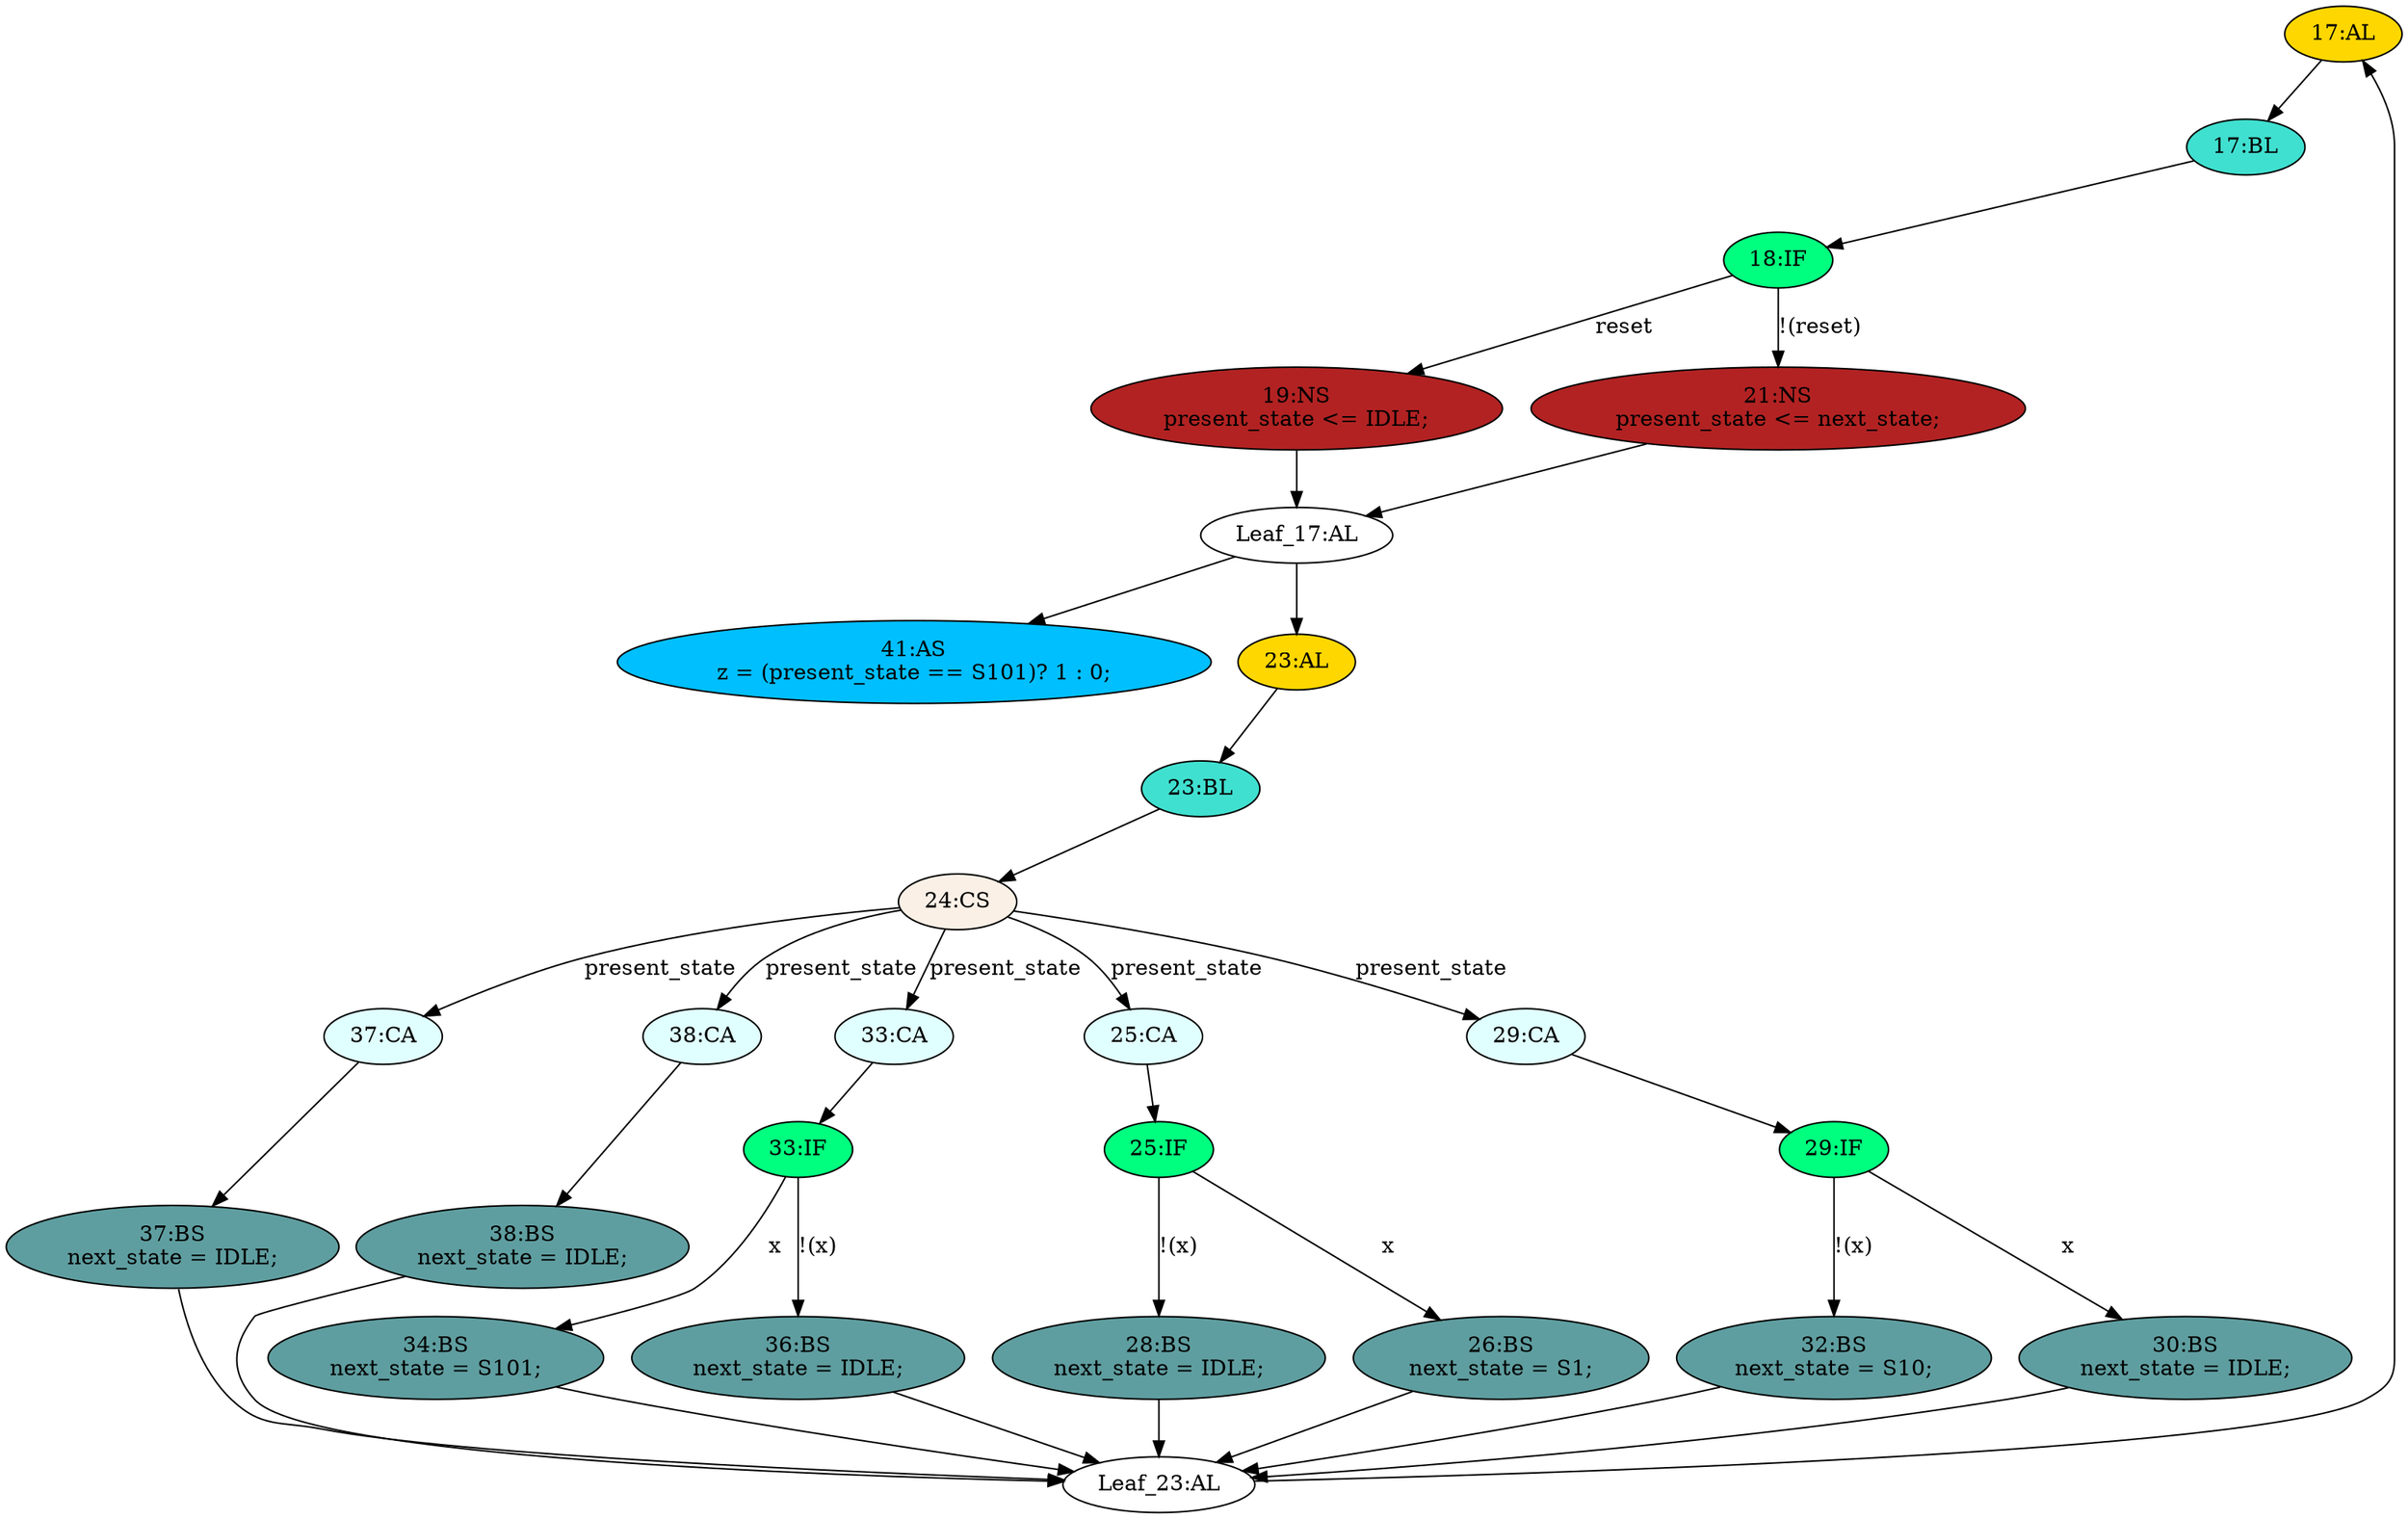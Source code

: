 strict digraph "compose( ,  )" {
	node [label="\N"];
	"17:AL"	[ast="<pyverilog.vparser.ast.Always object at 0x7fcfd61244d0>",
		clk_sens=True,
		fillcolor=gold,
		label="17:AL",
		sens="['clk']",
		statements="[]",
		style=filled,
		typ=Always,
		use_var="['reset', 'next_state']"];
	"17:BL"	[ast="<pyverilog.vparser.ast.Block object at 0x7fcfd6124210>",
		fillcolor=turquoise,
		label="17:BL",
		statements="[]",
		style=filled,
		typ=Block];
	"17:AL" -> "17:BL"	[cond="[]",
		lineno=None];
	"29:IF"	[ast="<pyverilog.vparser.ast.IfStatement object at 0x7fcfd61aa110>",
		fillcolor=springgreen,
		label="29:IF",
		statements="[]",
		style=filled,
		typ=IfStatement];
	"32:BS"	[ast="<pyverilog.vparser.ast.BlockingSubstitution object at 0x7fcfd6146550>",
		fillcolor=cadetblue,
		label="32:BS
next_state = S10;",
		statements="[<pyverilog.vparser.ast.BlockingSubstitution object at 0x7fcfd6146550>]",
		style=filled,
		typ=BlockingSubstitution];
	"29:IF" -> "32:BS"	[cond="['x']",
		label="!(x)",
		lineno=29];
	"30:BS"	[ast="<pyverilog.vparser.ast.BlockingSubstitution object at 0x7fcfd61aad10>",
		fillcolor=cadetblue,
		label="30:BS
next_state = IDLE;",
		statements="[<pyverilog.vparser.ast.BlockingSubstitution object at 0x7fcfd61aad10>]",
		style=filled,
		typ=BlockingSubstitution];
	"29:IF" -> "30:BS"	[cond="['x']",
		label=x,
		lineno=29];
	"34:BS"	[ast="<pyverilog.vparser.ast.BlockingSubstitution object at 0x7fcfd5d98350>",
		fillcolor=cadetblue,
		label="34:BS
next_state = S101;",
		statements="[<pyverilog.vparser.ast.BlockingSubstitution object at 0x7fcfd5d98350>]",
		style=filled,
		typ=BlockingSubstitution];
	"Leaf_23:AL"	[def_var="['next_state']",
		label="Leaf_23:AL"];
	"34:BS" -> "Leaf_23:AL"	[cond="[]",
		lineno=None];
	"38:BS"	[ast="<pyverilog.vparser.ast.BlockingSubstitution object at 0x7fcfd5d98910>",
		fillcolor=cadetblue,
		label="38:BS
next_state = IDLE;",
		statements="[<pyverilog.vparser.ast.BlockingSubstitution object at 0x7fcfd5d98910>]",
		style=filled,
		typ=BlockingSubstitution];
	"38:BS" -> "Leaf_23:AL"	[cond="[]",
		lineno=None];
	"32:BS" -> "Leaf_23:AL"	[cond="[]",
		lineno=None];
	"19:NS"	[ast="<pyverilog.vparser.ast.NonblockingSubstitution object at 0x7fcfd60cecd0>",
		fillcolor=firebrick,
		label="19:NS
present_state <= IDLE;",
		statements="[<pyverilog.vparser.ast.NonblockingSubstitution object at 0x7fcfd60cecd0>]",
		style=filled,
		typ=NonblockingSubstitution];
	"Leaf_17:AL"	[def_var="['present_state']",
		label="Leaf_17:AL"];
	"19:NS" -> "Leaf_17:AL"	[cond="[]",
		lineno=None];
	"24:CS"	[ast="<pyverilog.vparser.ast.CaseStatement object at 0x7fcfd5d98b50>",
		fillcolor=linen,
		label="24:CS",
		statements="[]",
		style=filled,
		typ=CaseStatement];
	"37:CA"	[ast="<pyverilog.vparser.ast.Case object at 0x7fcfd5d98810>",
		fillcolor=lightcyan,
		label="37:CA",
		statements="[]",
		style=filled,
		typ=Case];
	"24:CS" -> "37:CA"	[cond="['present_state']",
		label=present_state,
		lineno=24];
	"38:CA"	[ast="<pyverilog.vparser.ast.Case object at 0x7fcfd5d98290>",
		fillcolor=lightcyan,
		label="38:CA",
		statements="[]",
		style=filled,
		typ=Case];
	"24:CS" -> "38:CA"	[cond="['present_state']",
		label=present_state,
		lineno=24];
	"33:CA"	[ast="<pyverilog.vparser.ast.Case object at 0x7fcfd61aa150>",
		fillcolor=lightcyan,
		label="33:CA",
		statements="[]",
		style=filled,
		typ=Case];
	"24:CS" -> "33:CA"	[cond="['present_state']",
		label=present_state,
		lineno=24];
	"25:CA"	[ast="<pyverilog.vparser.ast.Case object at 0x7fcfd6127650>",
		fillcolor=lightcyan,
		label="25:CA",
		statements="[]",
		style=filled,
		typ=Case];
	"24:CS" -> "25:CA"	[cond="['present_state']",
		label=present_state,
		lineno=24];
	"29:CA"	[ast="<pyverilog.vparser.ast.Case object at 0x7fcfd6127f50>",
		fillcolor=lightcyan,
		label="29:CA",
		statements="[]",
		style=filled,
		typ=Case];
	"24:CS" -> "29:CA"	[cond="['present_state']",
		label=present_state,
		lineno=24];
	"28:BS"	[ast="<pyverilog.vparser.ast.BlockingSubstitution object at 0x7fcfd9ba5190>",
		fillcolor=cadetblue,
		label="28:BS
next_state = IDLE;",
		statements="[<pyverilog.vparser.ast.BlockingSubstitution object at 0x7fcfd9ba5190>]",
		style=filled,
		typ=BlockingSubstitution];
	"28:BS" -> "Leaf_23:AL"	[cond="[]",
		lineno=None];
	"26:BS"	[ast="<pyverilog.vparser.ast.BlockingSubstitution object at 0x7fcfd6127350>",
		fillcolor=cadetblue,
		label="26:BS
next_state = S1;",
		statements="[<pyverilog.vparser.ast.BlockingSubstitution object at 0x7fcfd6127350>]",
		style=filled,
		typ=BlockingSubstitution];
	"26:BS" -> "Leaf_23:AL"	[cond="[]",
		lineno=None];
	"41:AS"	[ast="<pyverilog.vparser.ast.Assign object at 0x7fcfd5d98790>",
		def_var="['z']",
		fillcolor=deepskyblue,
		label="41:AS
z = (present_state == S101)? 1 : 0;",
		statements="[]",
		style=filled,
		typ=Assign,
		use_var="['present_state']"];
	"37:BS"	[ast="<pyverilog.vparser.ast.BlockingSubstitution object at 0x7fcfd5d98890>",
		fillcolor=cadetblue,
		label="37:BS
next_state = IDLE;",
		statements="[<pyverilog.vparser.ast.BlockingSubstitution object at 0x7fcfd5d98890>]",
		style=filled,
		typ=BlockingSubstitution];
	"37:CA" -> "37:BS"	[cond="[]",
		lineno=None];
	"23:BL"	[ast="<pyverilog.vparser.ast.Block object at 0x7fcfd613d6d0>",
		fillcolor=turquoise,
		label="23:BL",
		statements="[]",
		style=filled,
		typ=Block];
	"23:BL" -> "24:CS"	[cond="[]",
		lineno=None];
	"Leaf_23:AL" -> "17:AL";
	"18:IF"	[ast="<pyverilog.vparser.ast.IfStatement object at 0x7fcfd6132150>",
		fillcolor=springgreen,
		label="18:IF",
		statements="[]",
		style=filled,
		typ=IfStatement];
	"17:BL" -> "18:IF"	[cond="[]",
		lineno=None];
	"33:IF"	[ast="<pyverilog.vparser.ast.IfStatement object at 0x7fcfd5d98d10>",
		fillcolor=springgreen,
		label="33:IF",
		statements="[]",
		style=filled,
		typ=IfStatement];
	"33:IF" -> "34:BS"	[cond="['x']",
		label=x,
		lineno=33];
	"36:BS"	[ast="<pyverilog.vparser.ast.BlockingSubstitution object at 0x7fcfd5d98bd0>",
		fillcolor=cadetblue,
		label="36:BS
next_state = IDLE;",
		statements="[<pyverilog.vparser.ast.BlockingSubstitution object at 0x7fcfd5d98bd0>]",
		style=filled,
		typ=BlockingSubstitution];
	"33:IF" -> "36:BS"	[cond="['x']",
		label="!(x)",
		lineno=33];
	"25:IF"	[ast="<pyverilog.vparser.ast.IfStatement object at 0x7fcfd6127d10>",
		fillcolor=springgreen,
		label="25:IF",
		statements="[]",
		style=filled,
		typ=IfStatement];
	"25:IF" -> "28:BS"	[cond="['x']",
		label="!(x)",
		lineno=25];
	"25:IF" -> "26:BS"	[cond="['x']",
		label=x,
		lineno=25];
	"30:BS" -> "Leaf_23:AL"	[cond="[]",
		lineno=None];
	"38:CA" -> "38:BS"	[cond="[]",
		lineno=None];
	"37:BS" -> "Leaf_23:AL"	[cond="[]",
		lineno=None];
	"36:BS" -> "Leaf_23:AL"	[cond="[]",
		lineno=None];
	"33:CA" -> "33:IF"	[cond="[]",
		lineno=None];
	"25:CA" -> "25:IF"	[cond="[]",
		lineno=None];
	"18:IF" -> "19:NS"	[cond="['reset']",
		label=reset,
		lineno=18];
	"21:NS"	[ast="<pyverilog.vparser.ast.NonblockingSubstitution object at 0x7fcfd6132650>",
		fillcolor=firebrick,
		label="21:NS
present_state <= next_state;",
		statements="[<pyverilog.vparser.ast.NonblockingSubstitution object at 0x7fcfd6132650>]",
		style=filled,
		typ=NonblockingSubstitution];
	"18:IF" -> "21:NS"	[cond="['reset']",
		label="!(reset)",
		lineno=18];
	"23:AL"	[ast="<pyverilog.vparser.ast.Always object at 0x7fcfd6132050>",
		clk_sens=False,
		fillcolor=gold,
		label="23:AL",
		sens="[]",
		statements="[]",
		style=filled,
		typ=Always,
		use_var="['x', 'present_state']"];
	"23:AL" -> "23:BL"	[cond="[]",
		lineno=None];
	"29:CA" -> "29:IF"	[cond="[]",
		lineno=None];
	"Leaf_17:AL" -> "41:AS";
	"Leaf_17:AL" -> "23:AL";
	"21:NS" -> "Leaf_17:AL"	[cond="[]",
		lineno=None];
}
